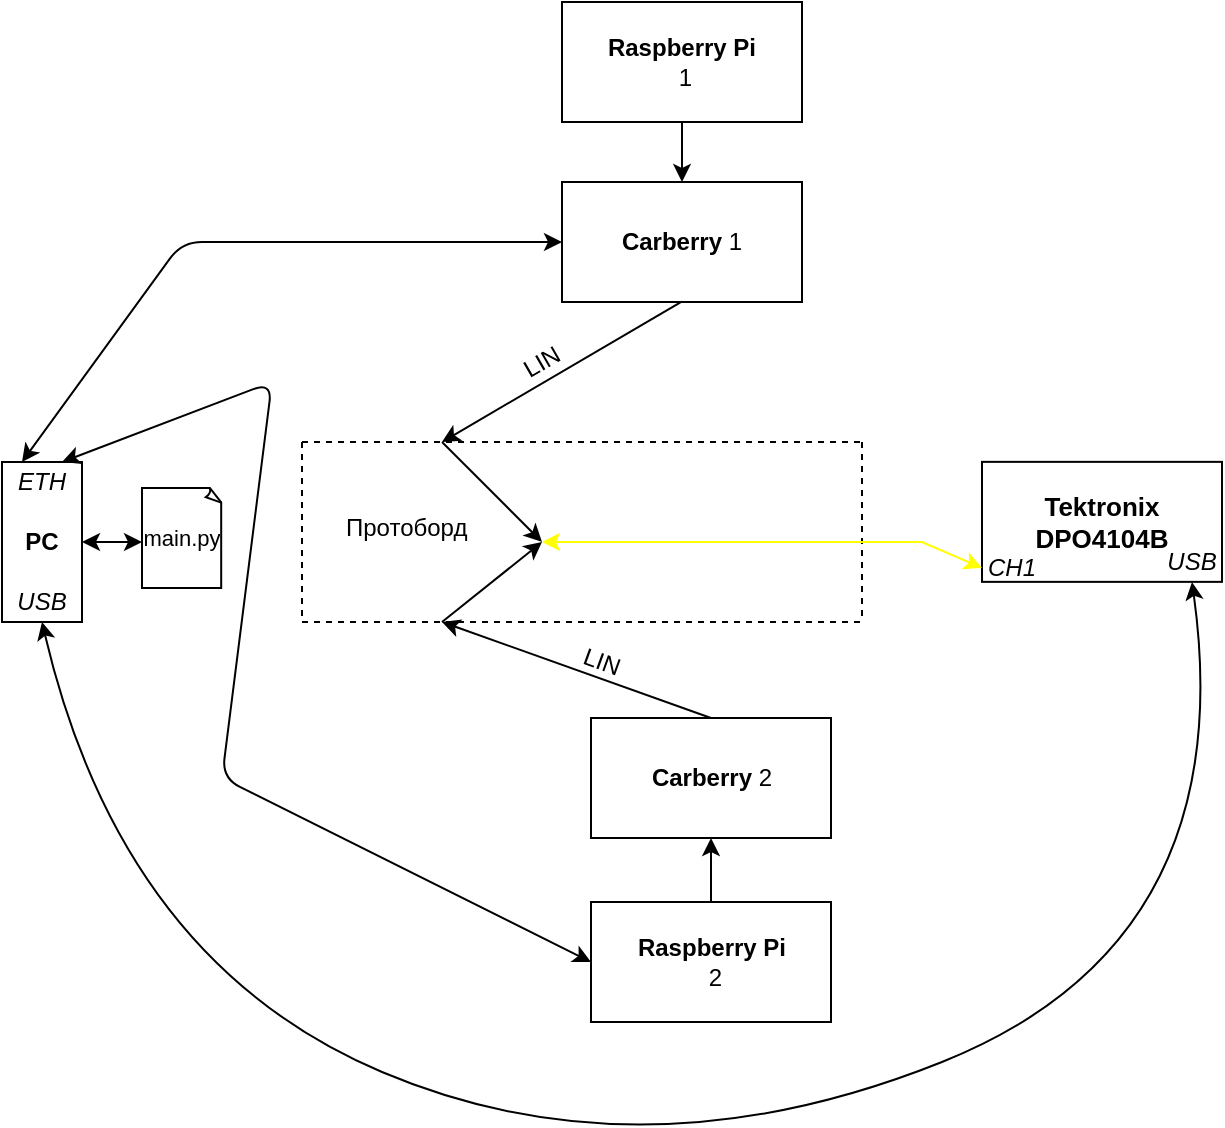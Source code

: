 <mxfile version="11.0.5" type="device"><diagram id="TuwirwjXy_FtZv9AETVX" name="Page-1"><mxGraphModel dx="920" dy="871" grid="1" gridSize="10" guides="1" tooltips="1" connect="1" arrows="1" fold="1" page="1" pageScale="1" pageWidth="850" pageHeight="1100" math="0" shadow="0"><root><mxCell id="0"/><mxCell id="1" parent="0"/><mxCell id="CI1WI5bXjWLFSdsnT_L9-2" value="&lt;b&gt;Carberry&lt;/b&gt; 1" style="rounded=0;whiteSpace=wrap;html=1;" parent="1" vertex="1"><mxGeometry x="290" y="700" width="120" height="60" as="geometry"/></mxCell><mxCell id="CI1WI5bXjWLFSdsnT_L9-4" value="&lt;b&gt;Raspberry Pi&lt;br&gt;&lt;/b&gt;&amp;nbsp;1" style="rounded=0;whiteSpace=wrap;html=1;" parent="1" vertex="1"><mxGeometry x="290" y="610" width="120" height="60" as="geometry"/></mxCell><mxCell id="CI1WI5bXjWLFSdsnT_L9-9" value="" style="endArrow=classic;html=1;" parent="1" edge="1"><mxGeometry width="50" height="50" relative="1" as="geometry"><mxPoint x="550" y="625" as="sourcePoint"/><mxPoint x="550" y="625" as="targetPoint"/></mxGeometry></mxCell><mxCell id="CI1WI5bXjWLFSdsnT_L9-15" value="" style="endArrow=classic;html=1;rounded=0;exitX=0.5;exitY=1;exitDx=0;exitDy=0;" parent="1" edge="1"><mxGeometry width="50" height="50" relative="1" as="geometry"><mxPoint x="349.857" y="759.857" as="sourcePoint"/><mxPoint x="230" y="830" as="targetPoint"/><Array as="points"/></mxGeometry></mxCell><mxCell id="CI1WI5bXjWLFSdsnT_L9-27" value="" style="endArrow=classic;html=1;exitX=0.5;exitY=1;exitDx=0;exitDy=0;entryX=0.5;entryY=0;entryDx=0;entryDy=0;" parent="1" source="CI1WI5bXjWLFSdsnT_L9-4" edge="1" target="CI1WI5bXjWLFSdsnT_L9-2"><mxGeometry width="50" height="50" relative="1" as="geometry"><mxPoint x="180" y="840" as="sourcePoint"/><mxPoint x="290" y="730" as="targetPoint"/></mxGeometry></mxCell><mxCell id="CI1WI5bXjWLFSdsnT_L9-32" value="" style="endArrow=classic;html=1;rounded=0;" parent="1" edge="1"><mxGeometry width="50" height="50" relative="1" as="geometry"><mxPoint x="230" y="830" as="sourcePoint"/><mxPoint x="280" y="880" as="targetPoint"/><Array as="points"/></mxGeometry></mxCell><mxCell id="CI1WI5bXjWLFSdsnT_L9-36" value="" style="endArrow=none;dashed=1;html=1;" parent="1" edge="1"><mxGeometry width="50" height="50" relative="1" as="geometry"><mxPoint x="160" y="830" as="sourcePoint"/><mxPoint x="440" y="830" as="targetPoint"/></mxGeometry></mxCell><mxCell id="CI1WI5bXjWLFSdsnT_L9-37" value="" style="endArrow=none;dashed=1;html=1;" parent="1" edge="1"><mxGeometry width="50" height="50" relative="1" as="geometry"><mxPoint x="160" y="920" as="sourcePoint"/><mxPoint x="440" y="920" as="targetPoint"/></mxGeometry></mxCell><mxCell id="CI1WI5bXjWLFSdsnT_L9-38" value="" style="endArrow=none;dashed=1;html=1;" parent="1" edge="1"><mxGeometry width="50" height="50" relative="1" as="geometry"><mxPoint x="160" y="830" as="sourcePoint"/><mxPoint x="160" y="920" as="targetPoint"/></mxGeometry></mxCell><mxCell id="CI1WI5bXjWLFSdsnT_L9-40" value="" style="endArrow=none;dashed=1;html=1;" parent="1" edge="1"><mxGeometry width="50" height="50" relative="1" as="geometry"><mxPoint x="440" y="830" as="sourcePoint"/><mxPoint x="440" y="920" as="targetPoint"/></mxGeometry></mxCell><mxCell id="CI1WI5bXjWLFSdsnT_L9-41" value="&lt;font style=&quot;font-size: 13px&quot;&gt;&lt;b&gt;&lt;font style=&quot;font-size: 13px&quot;&gt;Tektronix DPO4104B&lt;/font&gt;&lt;/b&gt;&lt;/font&gt;" style="rounded=0;whiteSpace=wrap;html=1;" parent="1" vertex="1"><mxGeometry x="500" y="839.929" width="120" height="60" as="geometry"/></mxCell><mxCell id="CI1WI5bXjWLFSdsnT_L9-42" value="" style="endArrow=classic;html=1;exitX=0;exitY=0.5;exitDx=0;exitDy=0;strokeColor=#FFFF00;startArrow=classic;startFill=1;rounded=0;" parent="1" source="CI1WI5bXjWLFSdsnT_L9-45" edge="1"><mxGeometry width="50" height="50" relative="1" as="geometry"><mxPoint x="90" y="1080" as="sourcePoint"/><mxPoint x="280" y="880" as="targetPoint"/><Array as="points"><mxPoint x="470" y="880"/><mxPoint x="450" y="880"/></Array></mxGeometry></mxCell><mxCell id="CI1WI5bXjWLFSdsnT_L9-45" value="&lt;div align=&quot;left&quot;&gt;&lt;i&gt;CH1&lt;/i&gt;&lt;/div&gt;" style="text;html=1;strokeColor=none;fillColor=none;align=center;verticalAlign=middle;whiteSpace=wrap;rounded=0;rotation=0;" parent="1" vertex="1"><mxGeometry x="500" y="883" width="30" height="20" as="geometry"/></mxCell><mxCell id="CI1WI5bXjWLFSdsnT_L9-49" value="Протоборд" style="text;html=1;resizable=0;points=[];autosize=1;align=left;verticalAlign=top;spacingTop=-4;" parent="1" vertex="1"><mxGeometry x="180" y="863" width="80" height="20" as="geometry"/></mxCell><mxCell id="CI1WI5bXjWLFSdsnT_L9-50" value="&lt;b&gt;PC&lt;/b&gt;" style="rounded=0;whiteSpace=wrap;html=1;rotation=0;" parent="1" vertex="1"><mxGeometry x="10" y="840" width="40" height="80" as="geometry"/></mxCell><mxCell id="CI1WI5bXjWLFSdsnT_L9-51" value="&lt;div align=&quot;left&quot;&gt;&lt;i&gt;USB&lt;/i&gt;&lt;/div&gt;" style="text;html=1;strokeColor=none;fillColor=none;align=center;verticalAlign=middle;whiteSpace=wrap;rounded=0;rotation=0;" parent="1" vertex="1"><mxGeometry x="590" y="880" width="30" height="20" as="geometry"/></mxCell><mxCell id="CI1WI5bXjWLFSdsnT_L9-52" value="" style="endArrow=classic;startArrow=classic;html=1;strokeColor=#000000;entryX=0.5;entryY=1;entryDx=0;entryDy=0;exitX=0.5;exitY=1;exitDx=0;exitDy=0;curved=1;" parent="1" source="CI1WI5bXjWLFSdsnT_L9-55" target="CI1WI5bXjWLFSdsnT_L9-51" edge="1"><mxGeometry width="50" height="50" relative="1" as="geometry"><mxPoint x="80" y="1100" as="sourcePoint"/><mxPoint x="130" y="1050" as="targetPoint"/><Array as="points"><mxPoint x="70" y="1090"/><mxPoint x="330" y="1200"/><mxPoint x="630" y="1080"/></Array></mxGeometry></mxCell><mxCell id="CI1WI5bXjWLFSdsnT_L9-55" value="&lt;i&gt;USB&lt;/i&gt;" style="text;html=1;strokeColor=none;fillColor=none;align=center;verticalAlign=middle;whiteSpace=wrap;rounded=0;" parent="1" vertex="1"><mxGeometry x="10" y="900" width="40" height="20" as="geometry"/></mxCell><mxCell id="CI1WI5bXjWLFSdsnT_L9-56" value="&lt;font style=&quot;font-size: 11px&quot;&gt;main.py&lt;/font&gt;" style="whiteSpace=wrap;html=1;shape=mxgraph.basic.document" parent="1" vertex="1"><mxGeometry x="80" y="853" width="40" height="50" as="geometry"/></mxCell><mxCell id="CI1WI5bXjWLFSdsnT_L9-58" value="" style="endArrow=classic;startArrow=classic;html=1;strokeColor=#000000;exitX=1;exitY=0.5;exitDx=0;exitDy=0;" parent="1" source="CI1WI5bXjWLFSdsnT_L9-50" edge="1"><mxGeometry width="50" height="50" relative="1" as="geometry"><mxPoint x="40" y="1070" as="sourcePoint"/><mxPoint x="80" y="880" as="targetPoint"/></mxGeometry></mxCell><mxCell id="CI1WI5bXjWLFSdsnT_L9-59" value="" style="endArrow=classic;startArrow=classic;html=1;strokeColor=#000000;entryX=0;entryY=0.5;entryDx=0;entryDy=0;exitX=0.25;exitY=0;exitDx=0;exitDy=0;" parent="1" source="CI1WI5bXjWLFSdsnT_L9-50" target="CI1WI5bXjWLFSdsnT_L9-2" edge="1"><mxGeometry width="50" height="50" relative="1" as="geometry"><mxPoint x="110.143" y="840.286" as="sourcePoint"/><mxPoint x="110.143" y="810" as="targetPoint"/><Array as="points"><mxPoint x="100" y="730"/></Array></mxGeometry></mxCell><mxCell id="CI1WI5bXjWLFSdsnT_L9-63" value="&lt;b&gt;Carberry&lt;/b&gt; 2" style="rounded=0;whiteSpace=wrap;html=1;" parent="1" vertex="1"><mxGeometry x="304.5" y="968" width="120" height="60" as="geometry"/></mxCell><mxCell id="CI1WI5bXjWLFSdsnT_L9-66" value="" style="endArrow=classic;html=1;exitX=0.5;exitY=0;exitDx=0;exitDy=0;entryX=0.5;entryY=1;entryDx=0;entryDy=0;" parent="1" source="CI1WI5bXjWLFSdsnT_L9-64" target="CI1WI5bXjWLFSdsnT_L9-63" edge="1"><mxGeometry width="50" height="50" relative="1" as="geometry"><mxPoint x="194.5" y="1108" as="sourcePoint"/><mxPoint x="244.5" y="1058" as="targetPoint"/></mxGeometry></mxCell><mxCell id="CI1WI5bXjWLFSdsnT_L9-67" value="" style="endArrow=classic;startArrow=classic;html=1;strokeColor=#000000;exitX=0.75;exitY=0;exitDx=0;exitDy=0;entryX=0;entryY=0.5;entryDx=0;entryDy=0;" parent="1" source="CI1WI5bXjWLFSdsnT_L9-50" target="CI1WI5bXjWLFSdsnT_L9-64" edge="1"><mxGeometry width="50" height="50" relative="1" as="geometry"><mxPoint x="59.857" y="865.286" as="sourcePoint"/><mxPoint x="110" y="1050" as="targetPoint"/><Array as="points"><mxPoint x="145" y="800"/><mxPoint x="120" y="998"/></Array></mxGeometry></mxCell><mxCell id="CI1WI5bXjWLFSdsnT_L9-68" value="LIN" style="text;html=1;strokeColor=none;fillColor=none;align=center;verticalAlign=middle;whiteSpace=wrap;rounded=0;rotation=20;" parent="1" vertex="1"><mxGeometry x="290" y="930" width="40" height="20" as="geometry"/></mxCell><mxCell id="CI1WI5bXjWLFSdsnT_L9-69" value="" style="endArrow=classic;html=1;rounded=0;exitX=0.5;exitY=0;exitDx=0;exitDy=0;" parent="1" source="CI1WI5bXjWLFSdsnT_L9-63" edge="1"><mxGeometry width="50" height="50" relative="1" as="geometry"><mxPoint x="359.857" y="769.857" as="sourcePoint"/><mxPoint x="230" y="920" as="targetPoint"/><Array as="points"/></mxGeometry></mxCell><mxCell id="CI1WI5bXjWLFSdsnT_L9-70" value="" style="endArrow=classic;html=1;rounded=0;" parent="1" edge="1"><mxGeometry width="50" height="50" relative="1" as="geometry"><mxPoint x="230" y="920" as="sourcePoint"/><mxPoint x="280" y="880" as="targetPoint"/><Array as="points"/></mxGeometry></mxCell><mxCell id="CI1WI5bXjWLFSdsnT_L9-71" value="LIN" style="text;html=1;strokeColor=none;fillColor=none;align=center;verticalAlign=middle;whiteSpace=wrap;rounded=0;rotation=-30;" parent="1" vertex="1"><mxGeometry x="260" y="780" width="40" height="20" as="geometry"/></mxCell><mxCell id="CI1WI5bXjWLFSdsnT_L9-72" value="&lt;i&gt;ETH&lt;/i&gt;" style="text;html=1;strokeColor=none;fillColor=none;align=center;verticalAlign=middle;whiteSpace=wrap;rounded=0;" parent="1" vertex="1"><mxGeometry x="10" y="840" width="40" height="20" as="geometry"/></mxCell><mxCell id="CI1WI5bXjWLFSdsnT_L9-64" value="&lt;b&gt;Raspberry Pi&lt;br&gt;&lt;/b&gt;&amp;nbsp;2" style="rounded=0;whiteSpace=wrap;html=1;" parent="1" vertex="1"><mxGeometry x="304.5" y="1060" width="120" height="60" as="geometry"/></mxCell></root></mxGraphModel></diagram></mxfile>